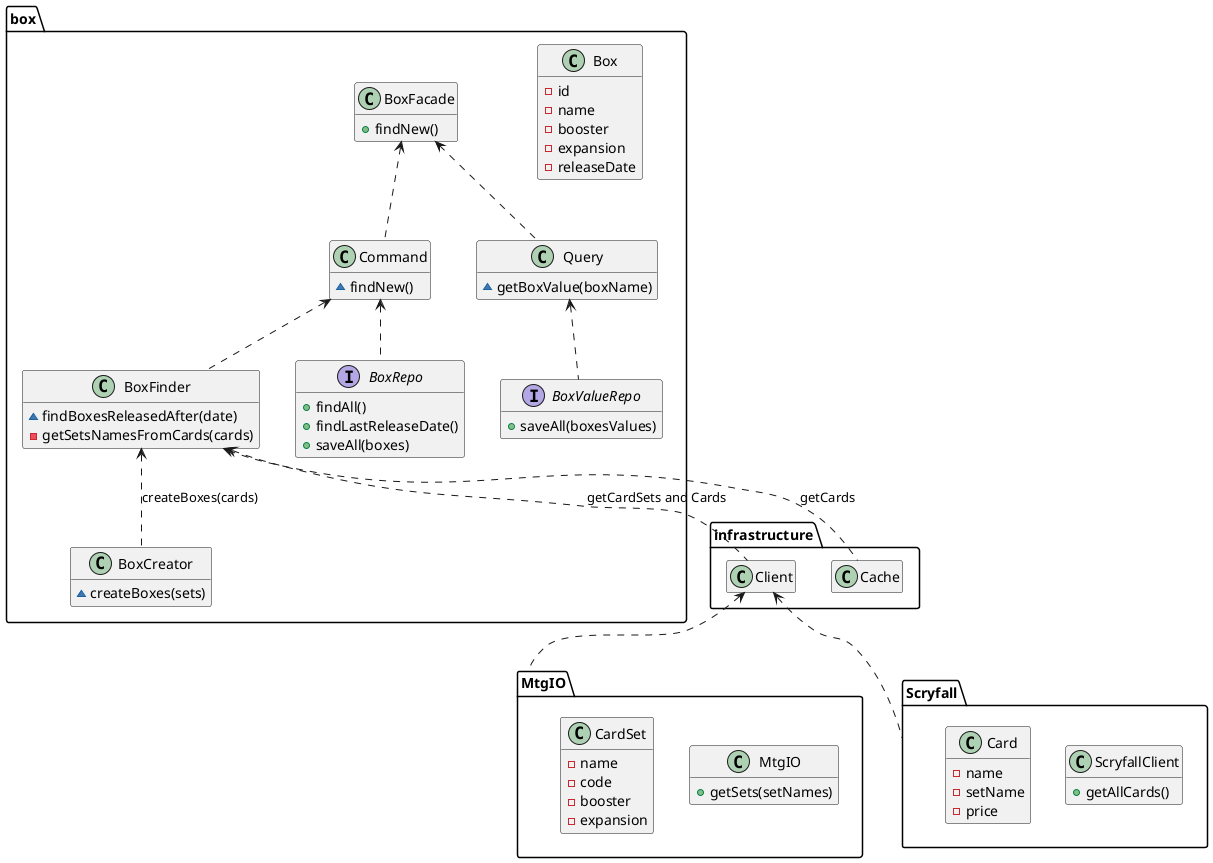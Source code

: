@startuml

hide empty members

package infrastructure{
    class Client{
    }
    class Cache{
    }
}

together {
package MtgIO {
    class MtgIO{
        +getSets(setNames)
    }

    class CardSet {
    -name
    -code
    -booster
    -expansion
    }
}

package Scryfall {
    class ScryfallClient{
        +getAllCards()
    }

    class Card {
    -name
    -setName
    -price
    }
}
}
package box {
		class Box {
    		-id
    		-name
    		-booster
    		-expansion
    		-releaseDate
    	}

	class BoxFacade{
		+findNew()
'        +evaluateBoxes()
'        +getBoxValue(boxName)
	}

	class Command{
    	~findNew()
'		~evaluateAll()
	}

    class Query{
    	~getBoxValue(boxName)
	}

    class BoxFinder {
		~findBoxesReleasedAfter(date)
		-getSetsNamesFromCards(cards)
	}

	class BoxCreator {
		~createBoxes(sets)
	}

    together {
	    interface BoxRepo{
        	+findAll()
	    	+findLastReleaseDate()
	    	+saveAll(boxes)
	    }

        interface BoxValueRepo{
	    	+saveAll(boxesValues)
	    }
	}
}
BoxFacade <.. Command
BoxFacade <.. Query

Query <.. BoxValueRepo

Command <.. BoxRepo
Command <.. BoxFinder

BoxFinder <.. Cache: getCards
BoxFinder <.. Client: getCardSets and Cards
BoxFinder <.. BoxCreator: createBoxes(cards)

Client <..MtgIO
Client <..Scryfall

@enduml